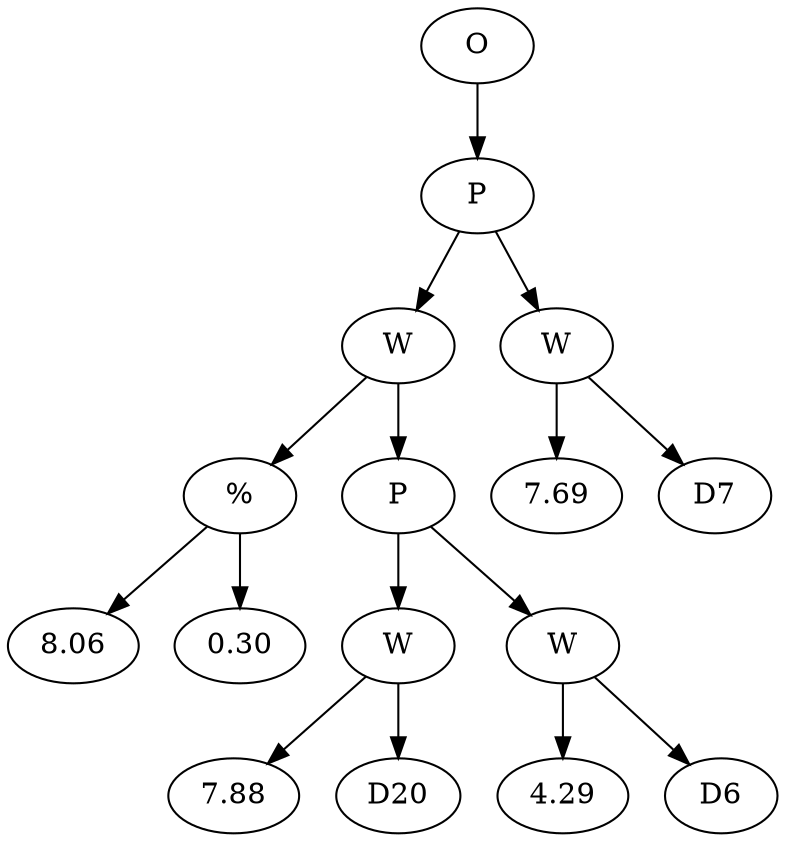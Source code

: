 // Tree
digraph {
	5642967 [label=O]
	5642968 [label=P]
	5642967 -> 5642968
	5642969 [label=W]
	5642968 -> 5642969
	5642970 [label="%"]
	5642969 -> 5642970
	5642971 [label=8.06]
	5642970 -> 5642971
	5642972 [label=0.30]
	5642970 -> 5642972
	5642973 [label=P]
	5642969 -> 5642973
	5642974 [label=W]
	5642973 -> 5642974
	5642975 [label=7.88]
	5642974 -> 5642975
	5642976 [label=D20]
	5642974 -> 5642976
	5642977 [label=W]
	5642973 -> 5642977
	5642978 [label=4.29]
	5642977 -> 5642978
	5642979 [label=D6]
	5642977 -> 5642979
	5642980 [label=W]
	5642968 -> 5642980
	5642981 [label=7.69]
	5642980 -> 5642981
	5642982 [label=D7]
	5642980 -> 5642982
}
